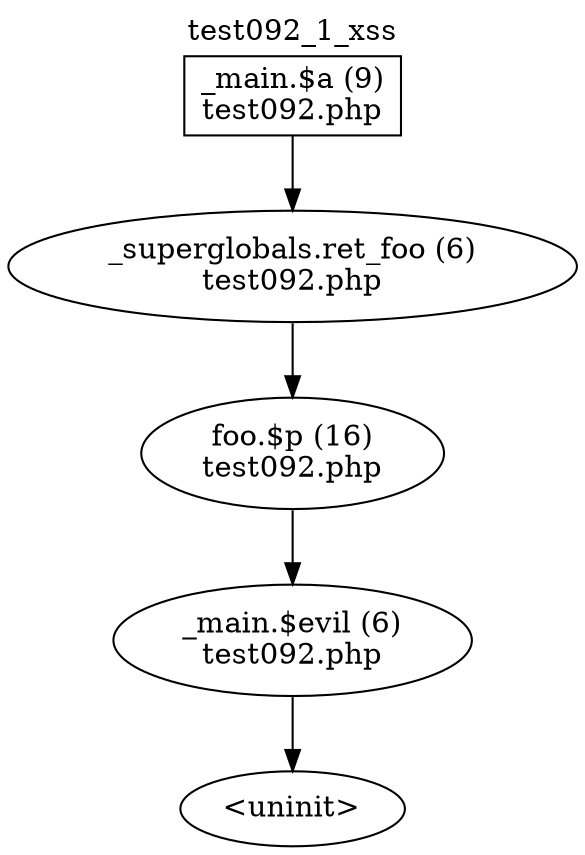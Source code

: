 digraph cfg {
  label="test092_1_xss";
  labelloc=t;
  n1 [shape=box, label="_main.$a (9)\ntest092.php"];
  n2 [shape=ellipse, label="_superglobals.ret_foo (6)\ntest092.php"];
  n3 [shape=ellipse, label="foo.$p (16)\ntest092.php"];
  n4 [shape=ellipse, label="_main.$evil (6)\ntest092.php"];
  n5 [shape=ellipse, label="<uninit>"];
  n1 -> n2;
  n2 -> n3;
  n3 -> n4;
  n4 -> n5;
}

